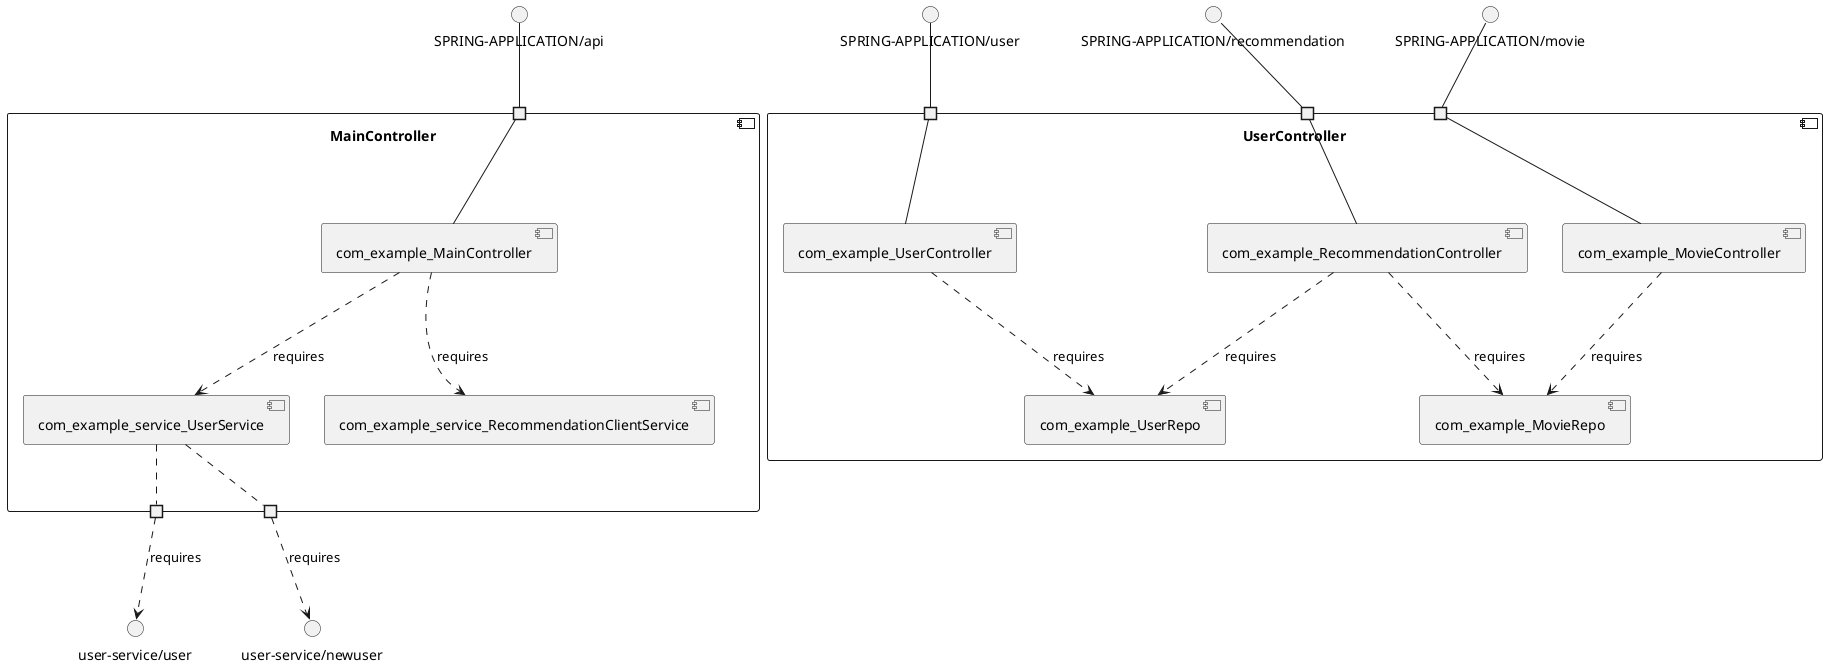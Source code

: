 @startuml
skinparam fixCircleLabelOverlapping true
component "MainController\n\n\n\n\n\n" {
[com_example_service_RecommendationClientService]
[com_example_service_UserService]
[com_example_MainController]
portin " " as MainController.requires.SPRING_APPLICATION_api
portout " " as MainController.provides.user_service_user
portout " " as MainController.provides.user_service_newuser
[com_example_MainController]..>[com_example_service_UserService] : requires
[com_example_MainController]..>[com_example_service_RecommendationClientService] : requires
"MainController.requires.SPRING_APPLICATION_api"--[com_example_MainController]
[com_example_service_UserService].."MainController.provides.user_service_newuser"
[com_example_service_UserService].."MainController.provides.user_service_user"
}
interface "SPRING-APPLICATION/api" as interface.SPRING_APPLICATION_api
interface.SPRING_APPLICATION_api--"MainController.requires.SPRING_APPLICATION_api"
interface "user-service/newuser" as interface.user_service_newuser
"MainController.provides.user_service_newuser"..>interface.user_service_newuser : requires
interface "user-service/user" as interface.user_service_user
"MainController.provides.user_service_user"..>interface.user_service_user : requires
component "UserController\n\n\n\n\n\n" {
[com_example_MovieRepo]
[com_example_RecommendationController]
[com_example_UserRepo]
[com_example_UserController]
[com_example_MovieController]
portin " " as UserController.requires.SPRING_APPLICATION_user
portin " " as UserController.requires.SPRING_APPLICATION_movie
portin " " as UserController.requires.SPRING_APPLICATION_recommendation
[com_example_RecommendationController]..>[com_example_MovieRepo] : requires
[com_example_MovieController]..>[com_example_MovieRepo] : requires
[com_example_RecommendationController]..>[com_example_UserRepo] : requires
[com_example_UserController]..>[com_example_UserRepo] : requires
"UserController.requires.SPRING_APPLICATION_user"--[com_example_UserController]
"UserController.requires.SPRING_APPLICATION_recommendation"--[com_example_RecommendationController]
"UserController.requires.SPRING_APPLICATION_movie"--[com_example_MovieController]
}
interface "SPRING-APPLICATION/user" as interface.SPRING_APPLICATION_user
interface.SPRING_APPLICATION_user--"UserController.requires.SPRING_APPLICATION_user"
interface "SPRING-APPLICATION/recommendation" as interface.SPRING_APPLICATION_recommendation
interface.SPRING_APPLICATION_recommendation--"UserController.requires.SPRING_APPLICATION_recommendation"
interface "SPRING-APPLICATION/movie" as interface.SPRING_APPLICATION_movie
interface.SPRING_APPLICATION_movie--"UserController.requires.SPRING_APPLICATION_movie"

@enduml

